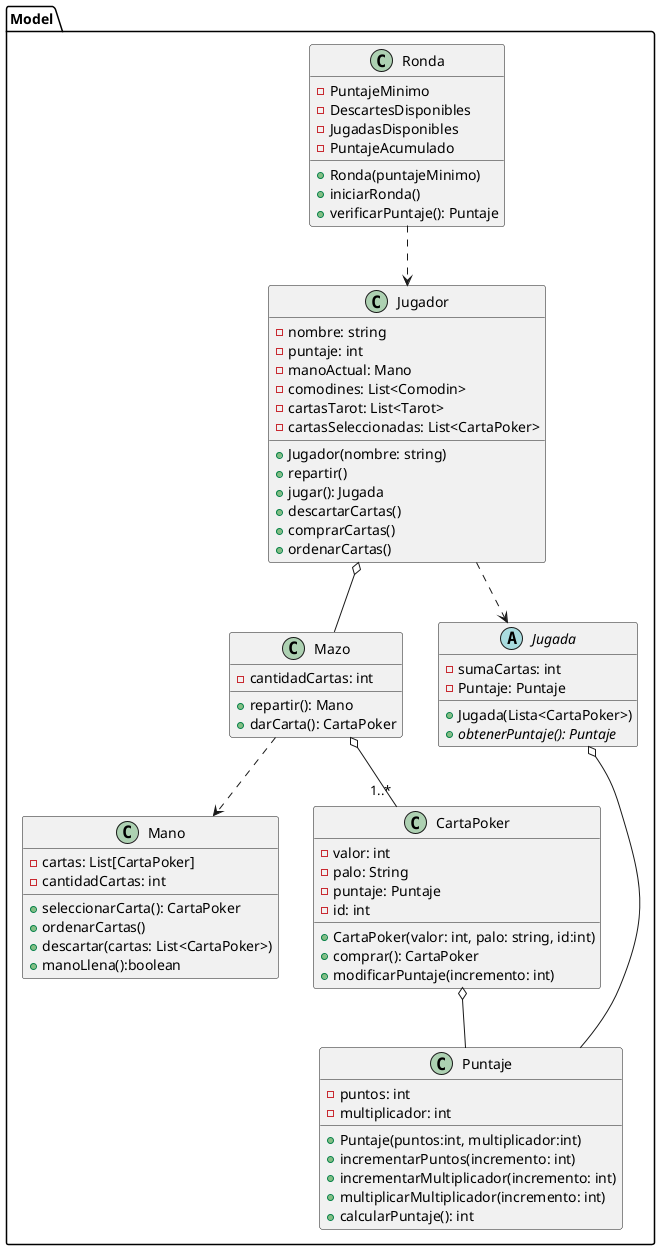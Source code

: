 @startuml

package Model {

class Jugador {
    - nombre: string
    - puntaje: int
    - manoActual: Mano
    - comodines: List<Comodin>
    - cartasTarot: List<Tarot>
    - cartasSeleccionadas: List<CartaPoker>
    + Jugador(nombre: string)
    + repartir()
    + jugar(): Jugada
    + descartarCartas()
    + comprarCartas()
    + ordenarCartas()
}


class Mazo {
    - cantidadCartas: int
    + repartir(): Mano
    + darCarta(): CartaPoker
}

class Mano {
    - cartas: List[CartaPoker]
    - cantidadCartas: int
    + seleccionarCarta(): CartaPoker
    + ordenarCartas()
    + descartar(cartas: List<CartaPoker>)
    + manoLlena():boolean
}

class Puntaje {
    - puntos: int
    - multiplicador: int
    + Puntaje(puntos:int, multiplicador:int)
    + incrementarPuntos(incremento: int)
    + incrementarMultiplicador(incremento: int)
    + multiplicarMultiplicador(incremento: int)
    + calcularPuntaje(): int
}

class CartaPoker {
    - valor: int
    - palo: String
    - puntaje: Puntaje
    - id: int
    + CartaPoker(valor: int, palo: string, id:int)
    + comprar(): CartaPoker
    + modificarPuntaje(incremento: int)
}

class Ronda {
    - PuntajeMinimo
    - DescartesDisponibles
    - JugadasDisponibles
    - PuntajeAcumulado
    + Ronda(puntajeMinimo)
    + iniciarRonda()
    + verificarPuntaje(): Puntaje
}

abstract class Jugada {
    - sumaCartas: int
    - Puntaje: Puntaje
    + Jugada(Lista<CartaPoker>)
    + {abstract}obtenerPuntaje(): Puntaje
}

CartaPoker o-- Puntaje
Jugador o-- Mazo
Mazo ..> Mano
Mazo o-- "1..*" CartaPoker
Jugador ..> Jugada
Jugada o-- Puntaje
Ronda ..> Jugador
}
@enduml
